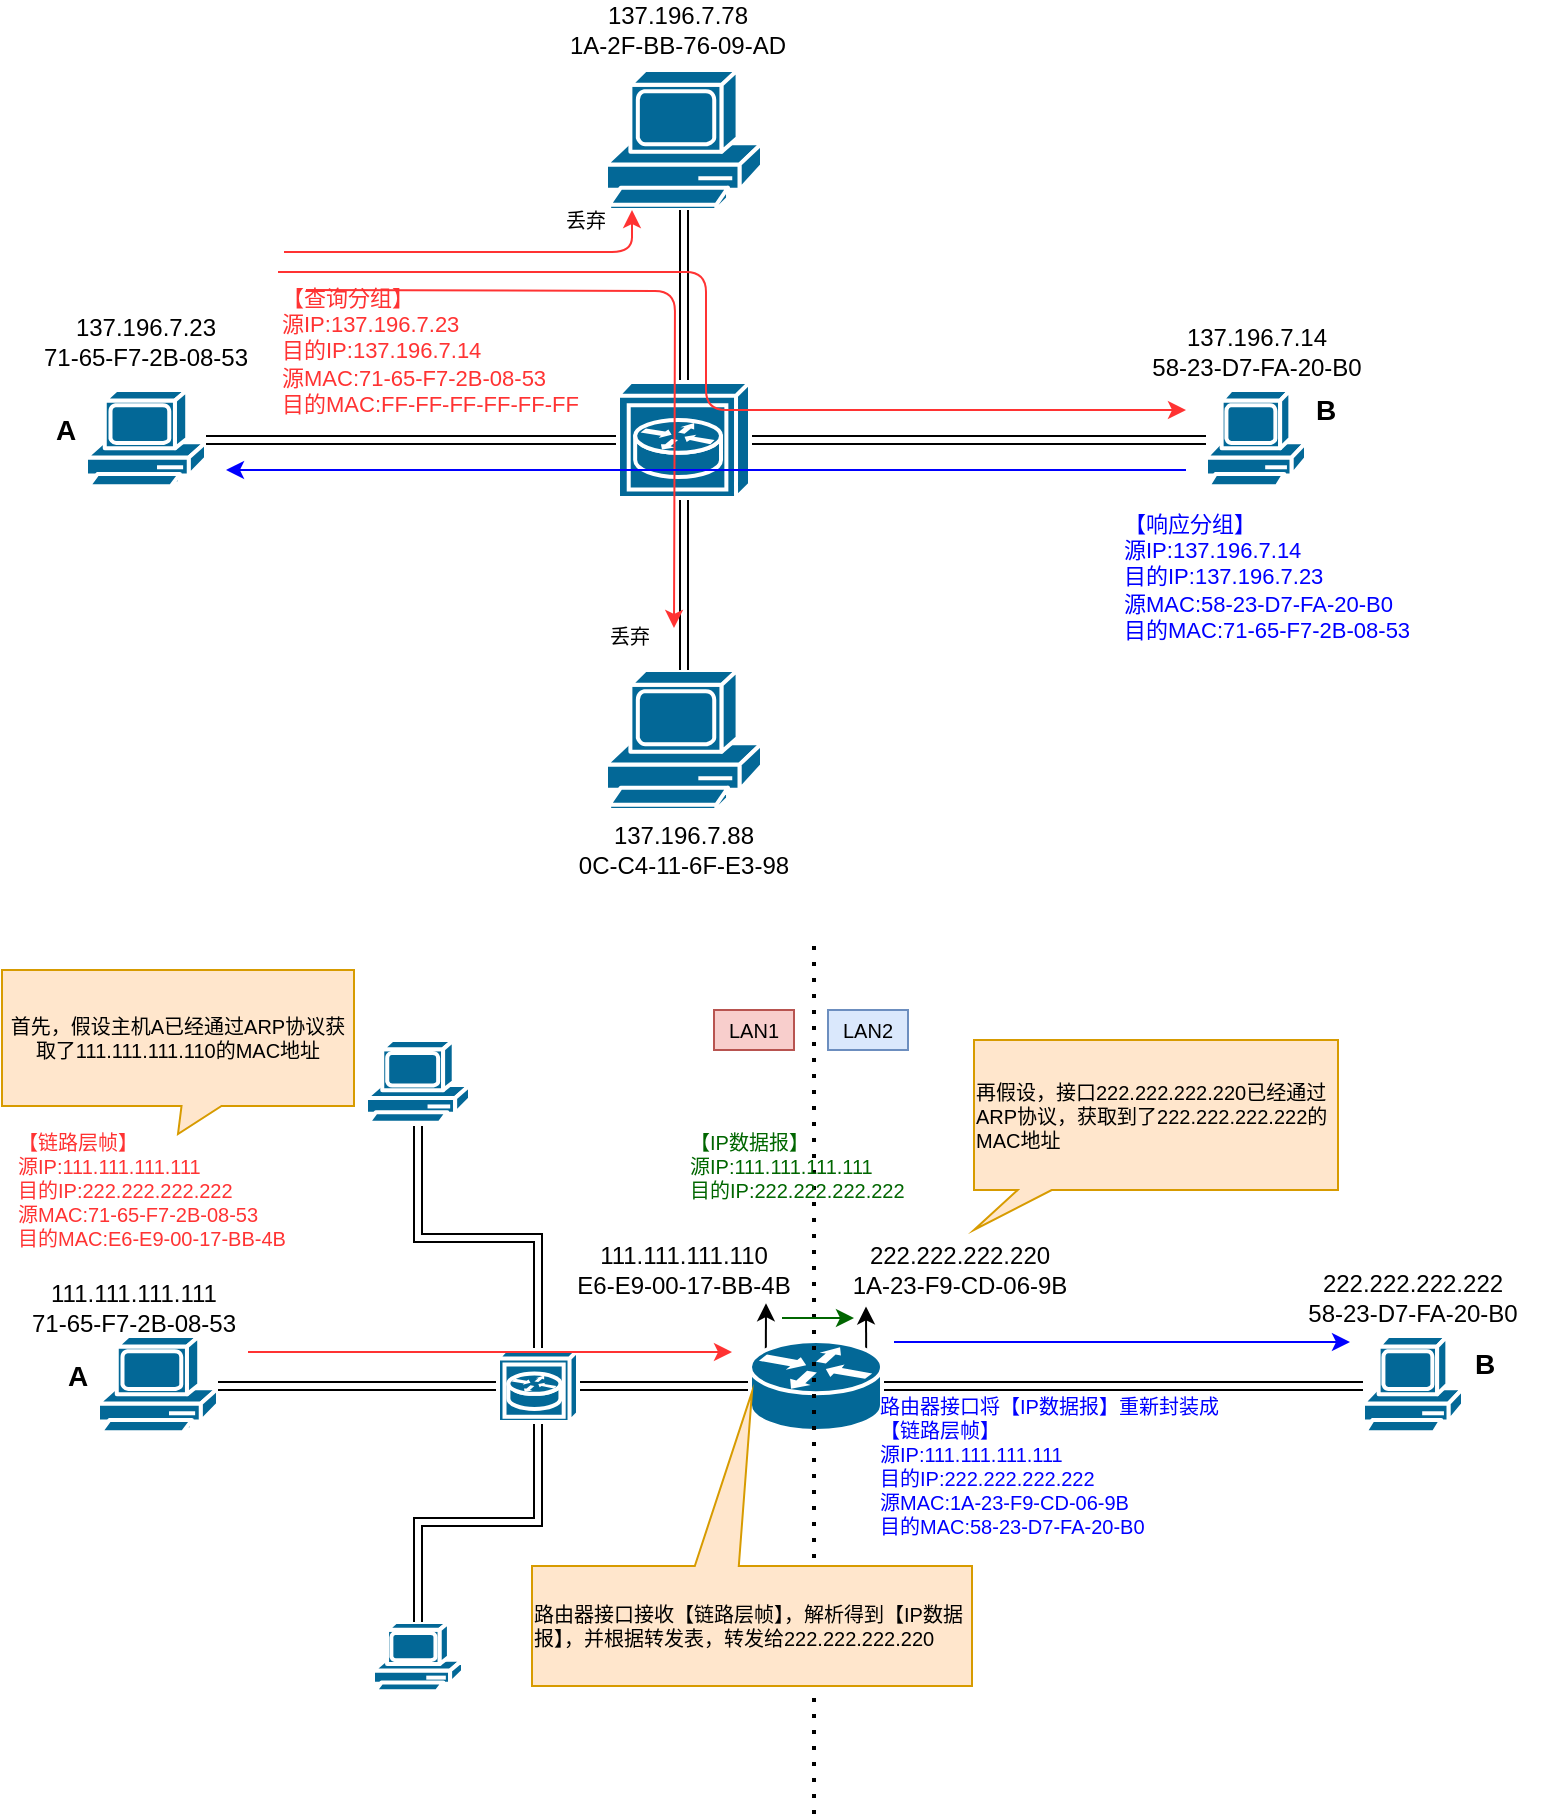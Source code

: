 <mxfile version="14.6.2" type="device"><diagram id="lKFeN0goWJiE4unwIBdN" name="Page-1"><mxGraphModel dx="951" dy="548" grid="0" gridSize="10" guides="1" tooltips="1" connect="1" arrows="1" fold="1" page="1" pageScale="1" pageWidth="827" pageHeight="1169" math="0" shadow="0"><root><mxCell id="0"/><mxCell id="1" parent="0"/><mxCell id="IFIVW9I2SZrqlwjHUX_H-1" value="" style="shape=mxgraph.cisco.computers_and_peripherals.pc;html=1;pointerEvents=1;dashed=0;fillColor=#036897;strokeColor=#ffffff;strokeWidth=2;verticalLabelPosition=bottom;verticalAlign=top;align=center;outlineConnect=0;" vertex="1" parent="1"><mxGeometry x="60" y="200" width="60" height="50" as="geometry"/></mxCell><mxCell id="IFIVW9I2SZrqlwjHUX_H-2" value="" style="shape=mxgraph.cisco.computers_and_peripherals.pc;html=1;pointerEvents=1;dashed=0;fillColor=#036897;strokeColor=#ffffff;strokeWidth=2;verticalLabelPosition=bottom;verticalAlign=top;align=center;outlineConnect=0;" vertex="1" parent="1"><mxGeometry x="320" y="340" width="78" height="70" as="geometry"/></mxCell><mxCell id="IFIVW9I2SZrqlwjHUX_H-3" value="" style="shape=mxgraph.cisco.computers_and_peripherals.pc;html=1;pointerEvents=1;dashed=0;fillColor=#036897;strokeColor=#ffffff;strokeWidth=2;verticalLabelPosition=bottom;verticalAlign=top;align=center;outlineConnect=0;" vertex="1" parent="1"><mxGeometry x="620" y="200" width="50" height="50" as="geometry"/></mxCell><mxCell id="IFIVW9I2SZrqlwjHUX_H-4" value="" style="shape=mxgraph.cisco.computers_and_peripherals.pc;html=1;pointerEvents=1;dashed=0;fillColor=#036897;strokeColor=#ffffff;strokeWidth=2;verticalLabelPosition=bottom;verticalAlign=top;align=center;outlineConnect=0;" vertex="1" parent="1"><mxGeometry x="320" y="40" width="78" height="70" as="geometry"/></mxCell><mxCell id="IFIVW9I2SZrqlwjHUX_H-6" style="edgeStyle=orthogonalEdgeStyle;rounded=0;orthogonalLoop=1;jettySize=auto;html=1;exitX=0.5;exitY=0;exitDx=0;exitDy=0;exitPerimeter=0;shape=link;" edge="1" parent="1" source="IFIVW9I2SZrqlwjHUX_H-5" target="IFIVW9I2SZrqlwjHUX_H-4"><mxGeometry relative="1" as="geometry"/></mxCell><mxCell id="IFIVW9I2SZrqlwjHUX_H-7" style="edgeStyle=orthogonalEdgeStyle;shape=link;rounded=0;orthogonalLoop=1;jettySize=auto;html=1;exitX=0;exitY=0.5;exitDx=0;exitDy=0;exitPerimeter=0;" edge="1" parent="1" source="IFIVW9I2SZrqlwjHUX_H-5" target="IFIVW9I2SZrqlwjHUX_H-1"><mxGeometry relative="1" as="geometry"/></mxCell><mxCell id="IFIVW9I2SZrqlwjHUX_H-8" style="edgeStyle=orthogonalEdgeStyle;shape=link;rounded=0;orthogonalLoop=1;jettySize=auto;html=1;exitX=1;exitY=0.5;exitDx=0;exitDy=0;exitPerimeter=0;" edge="1" parent="1" source="IFIVW9I2SZrqlwjHUX_H-5" target="IFIVW9I2SZrqlwjHUX_H-3"><mxGeometry relative="1" as="geometry"><mxPoint x="480" y="225" as="targetPoint"/></mxGeometry></mxCell><mxCell id="IFIVW9I2SZrqlwjHUX_H-9" style="edgeStyle=orthogonalEdgeStyle;rounded=0;orthogonalLoop=1;jettySize=auto;html=1;exitX=0.5;exitY=1;exitDx=0;exitDy=0;exitPerimeter=0;shape=link;" edge="1" parent="1" source="IFIVW9I2SZrqlwjHUX_H-5" target="IFIVW9I2SZrqlwjHUX_H-2"><mxGeometry relative="1" as="geometry"/></mxCell><mxCell id="IFIVW9I2SZrqlwjHUX_H-5" value="" style="shape=mxgraph.cisco.hubs_and_gateways.cisco_hub;html=1;pointerEvents=1;dashed=0;fillColor=#036897;strokeColor=#ffffff;strokeWidth=2;verticalLabelPosition=bottom;verticalAlign=top;align=center;outlineConnect=0;" vertex="1" parent="1"><mxGeometry x="326" y="196" width="66" height="58" as="geometry"/></mxCell><mxCell id="IFIVW9I2SZrqlwjHUX_H-11" value="137.196.7.23&lt;br&gt;71-65-F7-2B-08-53" style="text;html=1;strokeColor=none;fillColor=none;align=center;verticalAlign=middle;whiteSpace=wrap;rounded=0;" vertex="1" parent="1"><mxGeometry x="24" y="166" width="132" height="20" as="geometry"/></mxCell><mxCell id="IFIVW9I2SZrqlwjHUX_H-13" value="137.196.7.78&lt;br&gt;1A-2F-BB-76-09-AD" style="text;html=1;strokeColor=none;fillColor=none;align=center;verticalAlign=middle;whiteSpace=wrap;rounded=0;" vertex="1" parent="1"><mxGeometry x="290" y="10" width="132" height="20" as="geometry"/></mxCell><mxCell id="IFIVW9I2SZrqlwjHUX_H-14" value="137.196.7.88&lt;br&gt;0C-C4-11-6F-E3-98" style="text;html=1;strokeColor=none;fillColor=none;align=center;verticalAlign=middle;whiteSpace=wrap;rounded=0;" vertex="1" parent="1"><mxGeometry x="293" y="420" width="132" height="20" as="geometry"/></mxCell><mxCell id="IFIVW9I2SZrqlwjHUX_H-15" value="137.196.7.14&lt;br&gt;58-23-D7-FA-20-B0" style="text;html=1;strokeColor=none;fillColor=none;align=center;verticalAlign=middle;whiteSpace=wrap;rounded=0;" vertex="1" parent="1"><mxGeometry x="576.5" y="166" width="137" height="30" as="geometry"/></mxCell><mxCell id="IFIVW9I2SZrqlwjHUX_H-17" value="&lt;b&gt;&lt;font style=&quot;font-size: 14px&quot;&gt;A&lt;/font&gt;&lt;/b&gt;" style="text;html=1;strokeColor=none;fillColor=none;align=center;verticalAlign=middle;whiteSpace=wrap;rounded=0;" vertex="1" parent="1"><mxGeometry x="30" y="210" width="40" height="20" as="geometry"/></mxCell><mxCell id="IFIVW9I2SZrqlwjHUX_H-18" value="&lt;span style=&quot;font-size: 14px&quot;&gt;&lt;b&gt;B&lt;/b&gt;&lt;/span&gt;" style="text;html=1;strokeColor=none;fillColor=none;align=center;verticalAlign=middle;whiteSpace=wrap;rounded=0;" vertex="1" parent="1"><mxGeometry x="660" y="200" width="40" height="20" as="geometry"/></mxCell><mxCell id="IFIVW9I2SZrqlwjHUX_H-20" value="&lt;font style=&quot;font-size: 11px&quot;&gt;&lt;span style=&quot;color: rgb(255 , 51 , 51) ; font-family: &amp;#34;helvetica&amp;#34;&quot;&gt;【查询分组】&lt;/span&gt;&lt;br&gt;&lt;/font&gt;&lt;font color=&quot;#ff3333&quot; style=&quot;font-style: normal ; font-weight: 400 ; letter-spacing: normal ; text-align: center ; text-indent: 0px ; text-transform: none ; word-spacing: 0px ; font-family: &amp;#34;helvetica&amp;#34; ; background-color: rgb(248 , 249 , 250) ; font-size: 11px&quot;&gt;&lt;div style=&quot;text-align: left ; font-size: 11px&quot;&gt;源IP:137.196.7.23&lt;/div&gt;&lt;div style=&quot;text-align: left ; font-size: 11px&quot;&gt;目的IP:137.196.7.14&lt;/div&gt;&lt;div style=&quot;text-align: left ; font-size: 11px&quot;&gt;源MAC:71-65-F7-2B-08-53&lt;/div&gt;&lt;div style=&quot;text-align: left ; font-size: 11px&quot;&gt;目的MAC:FF-FF-FF-FF-FF-FF&lt;/div&gt;&lt;/font&gt;" style="text;whiteSpace=wrap;html=1;fontSize=10;" vertex="1" parent="1"><mxGeometry x="156" y="141" width="180" height="70" as="geometry"/></mxCell><mxCell id="IFIVW9I2SZrqlwjHUX_H-22" value="" style="endArrow=classic;html=1;fontSize=10;edgeStyle=orthogonalEdgeStyle;strokeColor=#FF3333;" edge="1" parent="1"><mxGeometry width="50" height="50" relative="1" as="geometry"><mxPoint x="159" y="131" as="sourcePoint"/><mxPoint x="333" y="110" as="targetPoint"/><Array as="points"><mxPoint x="333" y="131"/></Array></mxGeometry></mxCell><mxCell id="IFIVW9I2SZrqlwjHUX_H-23" value="" style="endArrow=classic;html=1;fontSize=10;edgeStyle=orthogonalEdgeStyle;strokeColor=#FF3333;" edge="1" parent="1"><mxGeometry width="50" height="50" relative="1" as="geometry"><mxPoint x="170" y="150" as="sourcePoint"/><mxPoint x="354" y="319" as="targetPoint"/></mxGeometry></mxCell><mxCell id="IFIVW9I2SZrqlwjHUX_H-24" value="" style="endArrow=classic;html=1;fontSize=10;edgeStyle=orthogonalEdgeStyle;strokeColor=#FF3333;" edge="1" parent="1"><mxGeometry width="50" height="50" relative="1" as="geometry"><mxPoint x="156" y="141" as="sourcePoint"/><mxPoint x="610" y="210" as="targetPoint"/><Array as="points"><mxPoint x="370" y="141"/><mxPoint x="370" y="210"/></Array></mxGeometry></mxCell><mxCell id="IFIVW9I2SZrqlwjHUX_H-25" value="&lt;font style=&quot;font-size: 11px&quot;&gt;&lt;span style=&quot;font-family: helvetica;&quot;&gt;【响应分组】&lt;/span&gt;&lt;br&gt;&lt;/font&gt;&lt;font style=&quot;font-style: normal ; font-weight: 400 ; letter-spacing: normal ; text-align: center ; text-indent: 0px ; text-transform: none ; word-spacing: 0px ; font-family: &amp;quot;helvetica&amp;quot; ; background-color: rgb(248 , 249 , 250) ; font-size: 11px&quot;&gt;&lt;div style=&quot;text-align: left ; font-size: 11px&quot;&gt;源IP:137.196.7.14&lt;/div&gt;&lt;div style=&quot;text-align: left ; font-size: 11px&quot;&gt;目的IP:137.196.7.23&lt;/div&gt;&lt;div style=&quot;text-align: left ; font-size: 11px&quot;&gt;源MAC:58-23-D7-FA-20-B0&lt;br&gt;&lt;/div&gt;&lt;div style=&quot;text-align: left ; font-size: 11px&quot;&gt;目的MAC:71-65-F7-2B-08-53&lt;/div&gt;&lt;/font&gt;" style="text;whiteSpace=wrap;html=1;fontSize=10;fontColor=#0000FF;" vertex="1" parent="1"><mxGeometry x="576.5" y="254" width="180" height="70" as="geometry"/></mxCell><mxCell id="IFIVW9I2SZrqlwjHUX_H-26" value="" style="endArrow=classic;html=1;fontSize=10;noLabel=1;fontColor=none;strokeColor=#0000FF;" edge="1" parent="1"><mxGeometry width="50" height="50" relative="1" as="geometry"><mxPoint x="610" y="240" as="sourcePoint"/><mxPoint x="130" y="240" as="targetPoint"/></mxGeometry></mxCell><mxCell id="IFIVW9I2SZrqlwjHUX_H-27" value="丢弃" style="text;html=1;strokeColor=none;fillColor=none;align=center;verticalAlign=middle;whiteSpace=wrap;rounded=0;fontSize=10;fontColor=none;" vertex="1" parent="1"><mxGeometry x="290" y="105" width="40" height="20" as="geometry"/></mxCell><mxCell id="IFIVW9I2SZrqlwjHUX_H-28" value="丢弃" style="text;html=1;strokeColor=none;fillColor=none;align=center;verticalAlign=middle;whiteSpace=wrap;rounded=0;fontSize=10;fontColor=none;" vertex="1" parent="1"><mxGeometry x="312" y="313" width="40" height="20" as="geometry"/></mxCell><mxCell id="IFIVW9I2SZrqlwjHUX_H-34" value="" style="shape=mxgraph.cisco.computers_and_peripherals.pc;html=1;pointerEvents=1;dashed=0;fillColor=#036897;strokeColor=#ffffff;strokeWidth=2;verticalLabelPosition=bottom;verticalAlign=top;align=center;outlineConnect=0;" vertex="1" parent="1"><mxGeometry x="66" y="673" width="60" height="50" as="geometry"/></mxCell><mxCell id="IFIVW9I2SZrqlwjHUX_H-35" value="" style="shape=mxgraph.cisco.computers_and_peripherals.pc;html=1;pointerEvents=1;dashed=0;fillColor=#036897;strokeColor=#ffffff;strokeWidth=2;verticalLabelPosition=bottom;verticalAlign=top;align=center;outlineConnect=0;" vertex="1" parent="1"><mxGeometry x="203.5" y="816" width="45" height="36" as="geometry"/></mxCell><mxCell id="IFIVW9I2SZrqlwjHUX_H-36" value="" style="shape=mxgraph.cisco.computers_and_peripherals.pc;html=1;pointerEvents=1;dashed=0;fillColor=#036897;strokeColor=#ffffff;strokeWidth=2;verticalLabelPosition=bottom;verticalAlign=top;align=center;outlineConnect=0;" vertex="1" parent="1"><mxGeometry x="698.5" y="673" width="50" height="50" as="geometry"/></mxCell><mxCell id="IFIVW9I2SZrqlwjHUX_H-37" value="" style="shape=mxgraph.cisco.computers_and_peripherals.pc;html=1;pointerEvents=1;dashed=0;fillColor=#036897;strokeColor=#ffffff;strokeWidth=2;verticalLabelPosition=bottom;verticalAlign=top;align=center;outlineConnect=0;" vertex="1" parent="1"><mxGeometry x="200" y="525" width="52" height="43" as="geometry"/></mxCell><mxCell id="IFIVW9I2SZrqlwjHUX_H-38" style="edgeStyle=orthogonalEdgeStyle;rounded=0;orthogonalLoop=1;jettySize=auto;html=1;exitX=0.5;exitY=0;exitDx=0;exitDy=0;exitPerimeter=0;shape=link;" edge="1" parent="1" source="IFIVW9I2SZrqlwjHUX_H-42" target="IFIVW9I2SZrqlwjHUX_H-37"><mxGeometry relative="1" as="geometry"/></mxCell><mxCell id="IFIVW9I2SZrqlwjHUX_H-39" style="edgeStyle=orthogonalEdgeStyle;shape=link;rounded=0;orthogonalLoop=1;jettySize=auto;html=1;exitX=0;exitY=0.5;exitDx=0;exitDy=0;exitPerimeter=0;" edge="1" parent="1" source="IFIVW9I2SZrqlwjHUX_H-42" target="IFIVW9I2SZrqlwjHUX_H-34"><mxGeometry relative="1" as="geometry"/></mxCell><mxCell id="IFIVW9I2SZrqlwjHUX_H-41" style="edgeStyle=orthogonalEdgeStyle;rounded=0;orthogonalLoop=1;jettySize=auto;html=1;exitX=0.5;exitY=1;exitDx=0;exitDy=0;exitPerimeter=0;shape=link;" edge="1" parent="1" source="IFIVW9I2SZrqlwjHUX_H-42" target="IFIVW9I2SZrqlwjHUX_H-35"><mxGeometry relative="1" as="geometry"/></mxCell><mxCell id="IFIVW9I2SZrqlwjHUX_H-58" style="edgeStyle=orthogonalEdgeStyle;shape=link;rounded=0;orthogonalLoop=1;jettySize=auto;html=1;exitX=1;exitY=0.5;exitDx=0;exitDy=0;exitPerimeter=0;entryX=0;entryY=0.5;entryDx=0;entryDy=0;entryPerimeter=0;fontSize=10;fontColor=none;" edge="1" parent="1" source="IFIVW9I2SZrqlwjHUX_H-42" target="IFIVW9I2SZrqlwjHUX_H-57"><mxGeometry relative="1" as="geometry"/></mxCell><mxCell id="IFIVW9I2SZrqlwjHUX_H-42" value="" style="shape=mxgraph.cisco.hubs_and_gateways.cisco_hub;html=1;pointerEvents=1;dashed=0;fillColor=#036897;strokeColor=#ffffff;strokeWidth=2;verticalLabelPosition=bottom;verticalAlign=top;align=center;outlineConnect=0;" vertex="1" parent="1"><mxGeometry x="266" y="680" width="40" height="36" as="geometry"/></mxCell><mxCell id="IFIVW9I2SZrqlwjHUX_H-43" value="111.111.111.111&lt;br&gt;71-65-F7-2B-08-53" style="text;html=1;strokeColor=none;fillColor=none;align=center;verticalAlign=middle;whiteSpace=wrap;rounded=0;" vertex="1" parent="1"><mxGeometry x="18" y="649" width="132" height="20" as="geometry"/></mxCell><mxCell id="IFIVW9I2SZrqlwjHUX_H-46" value="222.222.222.222&lt;br&gt;58-23-D7-FA-20-B0" style="text;html=1;strokeColor=none;fillColor=none;align=center;verticalAlign=middle;whiteSpace=wrap;rounded=0;" vertex="1" parent="1"><mxGeometry x="655" y="639" width="137" height="30" as="geometry"/></mxCell><mxCell id="IFIVW9I2SZrqlwjHUX_H-47" value="&lt;b&gt;&lt;font style=&quot;font-size: 14px&quot;&gt;A&lt;/font&gt;&lt;/b&gt;" style="text;html=1;strokeColor=none;fillColor=none;align=center;verticalAlign=middle;whiteSpace=wrap;rounded=0;" vertex="1" parent="1"><mxGeometry x="36" y="683" width="40" height="20" as="geometry"/></mxCell><mxCell id="IFIVW9I2SZrqlwjHUX_H-48" value="&lt;span style=&quot;font-size: 14px&quot;&gt;&lt;b&gt;B&lt;/b&gt;&lt;/span&gt;" style="text;html=1;strokeColor=none;fillColor=none;align=center;verticalAlign=middle;whiteSpace=wrap;rounded=0;" vertex="1" parent="1"><mxGeometry x="739.5" y="673" width="39" height="28" as="geometry"/></mxCell><mxCell id="IFIVW9I2SZrqlwjHUX_H-59" style="edgeStyle=orthogonalEdgeStyle;shape=link;rounded=0;orthogonalLoop=1;jettySize=auto;html=1;exitX=1;exitY=0.5;exitDx=0;exitDy=0;exitPerimeter=0;fontSize=10;fontColor=none;strokeColor=#000000;" edge="1" parent="1" source="IFIVW9I2SZrqlwjHUX_H-57" target="IFIVW9I2SZrqlwjHUX_H-36"><mxGeometry relative="1" as="geometry"/></mxCell><mxCell id="IFIVW9I2SZrqlwjHUX_H-64" style="edgeStyle=orthogonalEdgeStyle;rounded=0;orthogonalLoop=1;jettySize=auto;html=1;exitX=0.12;exitY=0.1;exitDx=0;exitDy=0;exitPerimeter=0;fontSize=10;fontColor=none;strokeColor=#000000;" edge="1" parent="1" source="IFIVW9I2SZrqlwjHUX_H-57"><mxGeometry relative="1" as="geometry"><mxPoint x="400" y="656.6" as="targetPoint"/></mxGeometry></mxCell><mxCell id="IFIVW9I2SZrqlwjHUX_H-66" style="edgeStyle=orthogonalEdgeStyle;rounded=0;orthogonalLoop=1;jettySize=auto;html=1;exitX=0.88;exitY=0.1;exitDx=0;exitDy=0;exitPerimeter=0;fontSize=10;fontColor=none;strokeColor=#000000;" edge="1" parent="1" source="IFIVW9I2SZrqlwjHUX_H-57"><mxGeometry relative="1" as="geometry"><mxPoint x="450" y="658.2" as="targetPoint"/></mxGeometry></mxCell><mxCell id="IFIVW9I2SZrqlwjHUX_H-57" value="" style="shape=mxgraph.cisco.routers.router;html=1;pointerEvents=1;dashed=0;fillColor=#036897;strokeColor=#ffffff;strokeWidth=2;verticalLabelPosition=bottom;verticalAlign=top;align=center;outlineConnect=0;fontSize=10;fontColor=none;" vertex="1" parent="1"><mxGeometry x="392" y="675.5" width="66" height="45" as="geometry"/></mxCell><mxCell id="IFIVW9I2SZrqlwjHUX_H-60" value="LAN1" style="text;html=1;strokeColor=#b85450;fillColor=#f8cecc;align=center;verticalAlign=middle;whiteSpace=wrap;rounded=0;fontSize=10;" vertex="1" parent="1"><mxGeometry x="374" y="510" width="40" height="20" as="geometry"/></mxCell><mxCell id="IFIVW9I2SZrqlwjHUX_H-61" value="" style="endArrow=none;dashed=1;html=1;dashPattern=1 3;strokeWidth=2;fontSize=10;fontColor=none;" edge="1" parent="1"><mxGeometry width="50" height="50" relative="1" as="geometry"><mxPoint x="424" y="912" as="sourcePoint"/><mxPoint x="424" y="475" as="targetPoint"/></mxGeometry></mxCell><mxCell id="IFIVW9I2SZrqlwjHUX_H-62" value="LAN2" style="text;html=1;strokeColor=#6c8ebf;fillColor=#dae8fc;align=center;verticalAlign=middle;whiteSpace=wrap;rounded=0;fontSize=10;" vertex="1" parent="1"><mxGeometry x="431" y="510" width="40" height="20" as="geometry"/></mxCell><mxCell id="IFIVW9I2SZrqlwjHUX_H-63" value="111.111.111.110&lt;br&gt;E6-E9-00-17-BB-4B" style="text;html=1;strokeColor=none;fillColor=none;align=center;verticalAlign=middle;whiteSpace=wrap;rounded=0;" vertex="1" parent="1"><mxGeometry x="293" y="630" width="132" height="20" as="geometry"/></mxCell><mxCell id="IFIVW9I2SZrqlwjHUX_H-65" value="222.222.222.220&lt;br&gt;1A-23-F9-CD-06-9B" style="text;html=1;strokeColor=none;fillColor=none;align=center;verticalAlign=middle;whiteSpace=wrap;rounded=0;" vertex="1" parent="1"><mxGeometry x="431" y="630" width="132" height="20" as="geometry"/></mxCell><mxCell id="IFIVW9I2SZrqlwjHUX_H-67" value="&lt;font style=&quot;font-size: 10px&quot;&gt;&lt;font style=&quot;font-size: 10px&quot;&gt;&lt;span style=&quot;color: rgb(255 , 51 , 51) ; font-family: &amp;#34;helvetica&amp;#34; ; font-size: 10px&quot;&gt;【链路层帧】&lt;/span&gt;&lt;br style=&quot;font-size: 10px&quot;&gt;&lt;/font&gt;&lt;font color=&quot;#ff3333&quot; style=&quot;font-style: normal ; font-weight: 400 ; letter-spacing: normal ; text-align: center ; text-indent: 0px ; text-transform: none ; word-spacing: 0px ; font-family: &amp;#34;helvetica&amp;#34; ; background-color: rgb(248 , 249 , 250) ; font-size: 10px&quot;&gt;&lt;div style=&quot;text-align: left ; font-size: 10px&quot;&gt;源IP:111.111.111.111&lt;/div&gt;&lt;div style=&quot;text-align: left ; font-size: 10px&quot;&gt;目的IP:222.222.222.222&lt;/div&gt;&lt;div style=&quot;text-align: left ; font-size: 10px&quot;&gt;源MAC:71-65-F7-2B-08-53&lt;/div&gt;&lt;div style=&quot;text-align: left ; font-size: 10px&quot;&gt;目的MAC:E6-E9-00-17-BB-4B&lt;/div&gt;&lt;/font&gt;&lt;/font&gt;" style="text;whiteSpace=wrap;html=1;fontSize=10;" vertex="1" parent="1"><mxGeometry x="23.5" y="564" width="180" height="70" as="geometry"/></mxCell><mxCell id="IFIVW9I2SZrqlwjHUX_H-69" value="&lt;span style=&quot;text-align: left&quot;&gt;首先，假设主机A已经通过ARP协议获取了111.111.111.110的MAC地址&lt;/span&gt;" style="shape=callout;whiteSpace=wrap;html=1;perimeter=calloutPerimeter;fontSize=10;fillColor=#ffe6cc;strokeColor=#d79b00;size=14;position=0.51;" vertex="1" parent="1"><mxGeometry x="18" y="490" width="176" height="82" as="geometry"/></mxCell><mxCell id="IFIVW9I2SZrqlwjHUX_H-70" value="" style="endArrow=classic;html=1;fontSize=10;fontColor=none;strokeColor=#FF3333;" edge="1" parent="1"><mxGeometry width="50" height="50" relative="1" as="geometry"><mxPoint x="141" y="681" as="sourcePoint"/><mxPoint x="383" y="681" as="targetPoint"/></mxGeometry></mxCell><mxCell id="IFIVW9I2SZrqlwjHUX_H-71" value="&lt;div style=&quot;text-align: left&quot;&gt;&lt;span&gt;路由器接口接收【链路层帧】，解析得到【IP数据报】，并根据转发表，转发给222.222.222.220&lt;/span&gt;&lt;/div&gt;" style="shape=callout;whiteSpace=wrap;html=1;perimeter=calloutPerimeter;fontSize=10;fillColor=#ffe6cc;strokeColor=#d79b00;size=87;position=0.53;direction=west;base=22;" vertex="1" parent="1"><mxGeometry x="283" y="701" width="220" height="147" as="geometry"/></mxCell><mxCell id="IFIVW9I2SZrqlwjHUX_H-75" value="&lt;font style=&quot;font-size: 10px&quot; color=&quot;#006600&quot;&gt;&lt;font style=&quot;font-size: 10px&quot;&gt;&lt;span style=&quot;font-family: &amp;#34;helvetica&amp;#34; ; font-size: 10px&quot;&gt;【IP数据报】&lt;/span&gt;&lt;br style=&quot;font-size: 10px&quot;&gt;&lt;/font&gt;&lt;font style=&quot;font-style: normal ; font-weight: 400 ; letter-spacing: normal ; text-align: center ; text-indent: 0px ; text-transform: none ; word-spacing: 0px ; font-family: &amp;#34;helvetica&amp;#34; ; background-color: rgb(248 , 249 , 250) ; font-size: 10px&quot;&gt;&lt;div style=&quot;text-align: left ; font-size: 10px&quot;&gt;源IP:111.111.111.111&lt;/div&gt;&lt;div style=&quot;text-align: left ; font-size: 10px&quot;&gt;目的IP:222.222.222.222&lt;/div&gt;&lt;/font&gt;&lt;/font&gt;" style="text;whiteSpace=wrap;html=1;fontSize=10;" vertex="1" parent="1"><mxGeometry x="360" y="564" width="135" height="53" as="geometry"/></mxCell><mxCell id="IFIVW9I2SZrqlwjHUX_H-76" value="" style="endArrow=classic;html=1;fontSize=10;fontColor=none;strokeColor=#006600;" edge="1" parent="1"><mxGeometry width="50" height="50" relative="1" as="geometry"><mxPoint x="408" y="664" as="sourcePoint"/><mxPoint x="444" y="664" as="targetPoint"/></mxGeometry></mxCell><mxCell id="IFIVW9I2SZrqlwjHUX_H-77" value="&lt;div style=&quot;text-align: left&quot;&gt;&lt;span&gt;再假设，接口222.222.222.220已经通过ARP协议，获取到了222.222.222.222的MAC地址&lt;/span&gt;&lt;/div&gt;" style="shape=callout;whiteSpace=wrap;html=1;perimeter=calloutPerimeter;fontSize=10;fillColor=#ffe6cc;strokeColor=#d79b00;size=20;position=0.12;direction=east;base=17;position2=0;" vertex="1" parent="1"><mxGeometry x="504" y="525" width="182" height="95" as="geometry"/></mxCell><mxCell id="IFIVW9I2SZrqlwjHUX_H-78" value="&lt;font style=&quot;font-size: 10px&quot;&gt;&lt;font style=&quot;font-size: 10px&quot;&gt;&lt;span style=&quot;font-family: helvetica; font-size: 10px;&quot;&gt;路由器接口将【IP数据报】重新封装成【链路层帧】&lt;/span&gt;&lt;br style=&quot;font-size: 10px&quot;&gt;&lt;/font&gt;&lt;font style=&quot;font-style: normal ; font-weight: 400 ; letter-spacing: normal ; text-align: center ; text-indent: 0px ; text-transform: none ; word-spacing: 0px ; font-family: &amp;quot;helvetica&amp;quot; ; background-color: rgb(248 , 249 , 250) ; font-size: 10px&quot;&gt;&lt;div style=&quot;text-align: left ; font-size: 10px&quot;&gt;源IP:111.111.111.111&lt;/div&gt;&lt;div style=&quot;text-align: left ; font-size: 10px&quot;&gt;目的IP:222.222.222.222&lt;/div&gt;&lt;div style=&quot;text-align: left ; font-size: 10px&quot;&gt;源MAC:1A-23-F9-CD-06-9B&lt;/div&gt;&lt;div style=&quot;text-align: left ; font-size: 10px&quot;&gt;目的MAC:58-23-D7-FA-20-B0&lt;/div&gt;&lt;/font&gt;&lt;/font&gt;" style="text;whiteSpace=wrap;html=1;fontSize=10;fontColor=#0000FF;" vertex="1" parent="1"><mxGeometry x="455" y="696" width="177" height="92" as="geometry"/></mxCell><mxCell id="IFIVW9I2SZrqlwjHUX_H-79" value="" style="endArrow=classic;html=1;fontSize=10;fontColor=#0000FF;strokeColor=#0000FF;" edge="1" parent="1"><mxGeometry width="50" height="50" relative="1" as="geometry"><mxPoint x="464" y="676" as="sourcePoint"/><mxPoint x="692" y="676" as="targetPoint"/></mxGeometry></mxCell></root></mxGraphModel></diagram></mxfile>